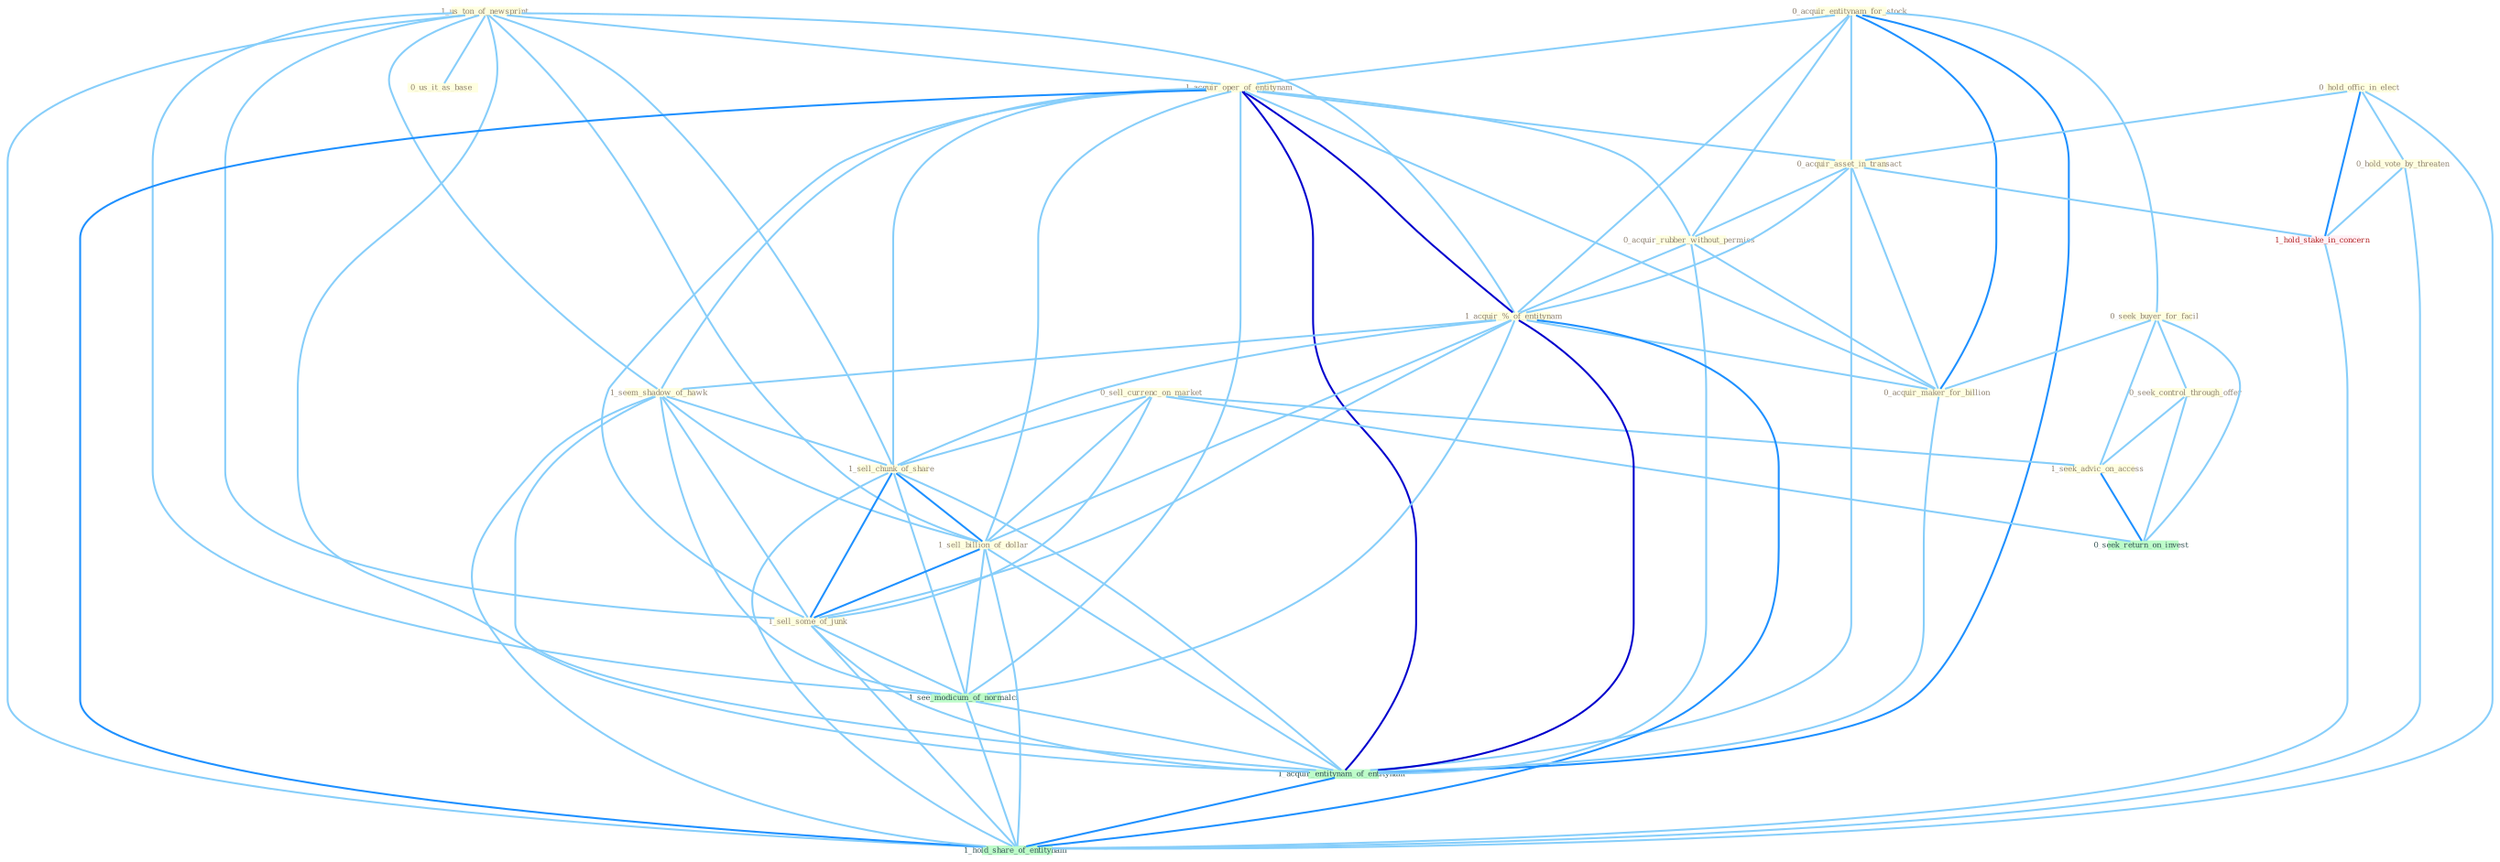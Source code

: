 Graph G{ 
    node
    [shape=polygon,style=filled,width=.5,height=.06,color="#BDFCC9",fixedsize=true,fontsize=4,
    fontcolor="#2f4f4f"];
    {node
    [color="#ffffe0", fontcolor="#8b7d6b"] "1_us_ton_of_newsprint " "0_acquir_entitynam_for_stock " "1_acquir_oper_of_entitynam " "0_hold_offic_in_elect " "0_acquir_asset_in_transact " "0_seek_buyer_for_facil " "0_sell_currenc_on_market " "0_acquir_rubber_without_permiss " "0_us_it_as_base " "1_acquir_%_of_entitynam " "1_seem_shadow_of_hawk " "1_sell_chunk_of_share " "1_sell_billion_of_dollar " "0_acquir_maker_for_billion " "0_seek_control_through_offer " "1_seek_advic_on_access " "0_hold_vote_by_threaten " "1_sell_some_of_junk "}
{node [color="#fff0f5", fontcolor="#b22222"] "1_hold_stake_in_concern "}
edge [color="#B0E2FF"];

	"1_us_ton_of_newsprint " -- "1_acquir_oper_of_entitynam " [w="1", color="#87cefa" ];
	"1_us_ton_of_newsprint " -- "0_us_it_as_base " [w="1", color="#87cefa" ];
	"1_us_ton_of_newsprint " -- "1_acquir_%_of_entitynam " [w="1", color="#87cefa" ];
	"1_us_ton_of_newsprint " -- "1_seem_shadow_of_hawk " [w="1", color="#87cefa" ];
	"1_us_ton_of_newsprint " -- "1_sell_chunk_of_share " [w="1", color="#87cefa" ];
	"1_us_ton_of_newsprint " -- "1_sell_billion_of_dollar " [w="1", color="#87cefa" ];
	"1_us_ton_of_newsprint " -- "1_sell_some_of_junk " [w="1", color="#87cefa" ];
	"1_us_ton_of_newsprint " -- "1_see_modicum_of_normalci " [w="1", color="#87cefa" ];
	"1_us_ton_of_newsprint " -- "1_acquir_entitynam_of_entitynam " [w="1", color="#87cefa" ];
	"1_us_ton_of_newsprint " -- "1_hold_share_of_entitynam " [w="1", color="#87cefa" ];
	"0_acquir_entitynam_for_stock " -- "1_acquir_oper_of_entitynam " [w="1", color="#87cefa" ];
	"0_acquir_entitynam_for_stock " -- "0_acquir_asset_in_transact " [w="1", color="#87cefa" ];
	"0_acquir_entitynam_for_stock " -- "0_seek_buyer_for_facil " [w="1", color="#87cefa" ];
	"0_acquir_entitynam_for_stock " -- "0_acquir_rubber_without_permiss " [w="1", color="#87cefa" ];
	"0_acquir_entitynam_for_stock " -- "1_acquir_%_of_entitynam " [w="1", color="#87cefa" ];
	"0_acquir_entitynam_for_stock " -- "0_acquir_maker_for_billion " [w="2", color="#1e90ff" , len=0.8];
	"0_acquir_entitynam_for_stock " -- "1_acquir_entitynam_of_entitynam " [w="2", color="#1e90ff" , len=0.8];
	"1_acquir_oper_of_entitynam " -- "0_acquir_asset_in_transact " [w="1", color="#87cefa" ];
	"1_acquir_oper_of_entitynam " -- "0_acquir_rubber_without_permiss " [w="1", color="#87cefa" ];
	"1_acquir_oper_of_entitynam " -- "1_acquir_%_of_entitynam " [w="3", color="#0000cd" , len=0.6];
	"1_acquir_oper_of_entitynam " -- "1_seem_shadow_of_hawk " [w="1", color="#87cefa" ];
	"1_acquir_oper_of_entitynam " -- "1_sell_chunk_of_share " [w="1", color="#87cefa" ];
	"1_acquir_oper_of_entitynam " -- "1_sell_billion_of_dollar " [w="1", color="#87cefa" ];
	"1_acquir_oper_of_entitynam " -- "0_acquir_maker_for_billion " [w="1", color="#87cefa" ];
	"1_acquir_oper_of_entitynam " -- "1_sell_some_of_junk " [w="1", color="#87cefa" ];
	"1_acquir_oper_of_entitynam " -- "1_see_modicum_of_normalci " [w="1", color="#87cefa" ];
	"1_acquir_oper_of_entitynam " -- "1_acquir_entitynam_of_entitynam " [w="3", color="#0000cd" , len=0.6];
	"1_acquir_oper_of_entitynam " -- "1_hold_share_of_entitynam " [w="2", color="#1e90ff" , len=0.8];
	"0_hold_offic_in_elect " -- "0_acquir_asset_in_transact " [w="1", color="#87cefa" ];
	"0_hold_offic_in_elect " -- "0_hold_vote_by_threaten " [w="1", color="#87cefa" ];
	"0_hold_offic_in_elect " -- "1_hold_stake_in_concern " [w="2", color="#1e90ff" , len=0.8];
	"0_hold_offic_in_elect " -- "1_hold_share_of_entitynam " [w="1", color="#87cefa" ];
	"0_acquir_asset_in_transact " -- "0_acquir_rubber_without_permiss " [w="1", color="#87cefa" ];
	"0_acquir_asset_in_transact " -- "1_acquir_%_of_entitynam " [w="1", color="#87cefa" ];
	"0_acquir_asset_in_transact " -- "0_acquir_maker_for_billion " [w="1", color="#87cefa" ];
	"0_acquir_asset_in_transact " -- "1_hold_stake_in_concern " [w="1", color="#87cefa" ];
	"0_acquir_asset_in_transact " -- "1_acquir_entitynam_of_entitynam " [w="1", color="#87cefa" ];
	"0_seek_buyer_for_facil " -- "0_acquir_maker_for_billion " [w="1", color="#87cefa" ];
	"0_seek_buyer_for_facil " -- "0_seek_control_through_offer " [w="1", color="#87cefa" ];
	"0_seek_buyer_for_facil " -- "1_seek_advic_on_access " [w="1", color="#87cefa" ];
	"0_seek_buyer_for_facil " -- "0_seek_return_on_invest " [w="1", color="#87cefa" ];
	"0_sell_currenc_on_market " -- "1_sell_chunk_of_share " [w="1", color="#87cefa" ];
	"0_sell_currenc_on_market " -- "1_sell_billion_of_dollar " [w="1", color="#87cefa" ];
	"0_sell_currenc_on_market " -- "1_seek_advic_on_access " [w="1", color="#87cefa" ];
	"0_sell_currenc_on_market " -- "1_sell_some_of_junk " [w="1", color="#87cefa" ];
	"0_sell_currenc_on_market " -- "0_seek_return_on_invest " [w="1", color="#87cefa" ];
	"0_acquir_rubber_without_permiss " -- "1_acquir_%_of_entitynam " [w="1", color="#87cefa" ];
	"0_acquir_rubber_without_permiss " -- "0_acquir_maker_for_billion " [w="1", color="#87cefa" ];
	"0_acquir_rubber_without_permiss " -- "1_acquir_entitynam_of_entitynam " [w="1", color="#87cefa" ];
	"1_acquir_%_of_entitynam " -- "1_seem_shadow_of_hawk " [w="1", color="#87cefa" ];
	"1_acquir_%_of_entitynam " -- "1_sell_chunk_of_share " [w="1", color="#87cefa" ];
	"1_acquir_%_of_entitynam " -- "1_sell_billion_of_dollar " [w="1", color="#87cefa" ];
	"1_acquir_%_of_entitynam " -- "0_acquir_maker_for_billion " [w="1", color="#87cefa" ];
	"1_acquir_%_of_entitynam " -- "1_sell_some_of_junk " [w="1", color="#87cefa" ];
	"1_acquir_%_of_entitynam " -- "1_see_modicum_of_normalci " [w="1", color="#87cefa" ];
	"1_acquir_%_of_entitynam " -- "1_acquir_entitynam_of_entitynam " [w="3", color="#0000cd" , len=0.6];
	"1_acquir_%_of_entitynam " -- "1_hold_share_of_entitynam " [w="2", color="#1e90ff" , len=0.8];
	"1_seem_shadow_of_hawk " -- "1_sell_chunk_of_share " [w="1", color="#87cefa" ];
	"1_seem_shadow_of_hawk " -- "1_sell_billion_of_dollar " [w="1", color="#87cefa" ];
	"1_seem_shadow_of_hawk " -- "1_sell_some_of_junk " [w="1", color="#87cefa" ];
	"1_seem_shadow_of_hawk " -- "1_see_modicum_of_normalci " [w="1", color="#87cefa" ];
	"1_seem_shadow_of_hawk " -- "1_acquir_entitynam_of_entitynam " [w="1", color="#87cefa" ];
	"1_seem_shadow_of_hawk " -- "1_hold_share_of_entitynam " [w="1", color="#87cefa" ];
	"1_sell_chunk_of_share " -- "1_sell_billion_of_dollar " [w="2", color="#1e90ff" , len=0.8];
	"1_sell_chunk_of_share " -- "1_sell_some_of_junk " [w="2", color="#1e90ff" , len=0.8];
	"1_sell_chunk_of_share " -- "1_see_modicum_of_normalci " [w="1", color="#87cefa" ];
	"1_sell_chunk_of_share " -- "1_acquir_entitynam_of_entitynam " [w="1", color="#87cefa" ];
	"1_sell_chunk_of_share " -- "1_hold_share_of_entitynam " [w="1", color="#87cefa" ];
	"1_sell_billion_of_dollar " -- "1_sell_some_of_junk " [w="2", color="#1e90ff" , len=0.8];
	"1_sell_billion_of_dollar " -- "1_see_modicum_of_normalci " [w="1", color="#87cefa" ];
	"1_sell_billion_of_dollar " -- "1_acquir_entitynam_of_entitynam " [w="1", color="#87cefa" ];
	"1_sell_billion_of_dollar " -- "1_hold_share_of_entitynam " [w="1", color="#87cefa" ];
	"0_acquir_maker_for_billion " -- "1_acquir_entitynam_of_entitynam " [w="1", color="#87cefa" ];
	"0_seek_control_through_offer " -- "1_seek_advic_on_access " [w="1", color="#87cefa" ];
	"0_seek_control_through_offer " -- "0_seek_return_on_invest " [w="1", color="#87cefa" ];
	"1_seek_advic_on_access " -- "0_seek_return_on_invest " [w="2", color="#1e90ff" , len=0.8];
	"0_hold_vote_by_threaten " -- "1_hold_stake_in_concern " [w="1", color="#87cefa" ];
	"0_hold_vote_by_threaten " -- "1_hold_share_of_entitynam " [w="1", color="#87cefa" ];
	"1_sell_some_of_junk " -- "1_see_modicum_of_normalci " [w="1", color="#87cefa" ];
	"1_sell_some_of_junk " -- "1_acquir_entitynam_of_entitynam " [w="1", color="#87cefa" ];
	"1_sell_some_of_junk " -- "1_hold_share_of_entitynam " [w="1", color="#87cefa" ];
	"1_hold_stake_in_concern " -- "1_hold_share_of_entitynam " [w="1", color="#87cefa" ];
	"1_see_modicum_of_normalci " -- "1_acquir_entitynam_of_entitynam " [w="1", color="#87cefa" ];
	"1_see_modicum_of_normalci " -- "1_hold_share_of_entitynam " [w="1", color="#87cefa" ];
	"1_acquir_entitynam_of_entitynam " -- "1_hold_share_of_entitynam " [w="2", color="#1e90ff" , len=0.8];
}